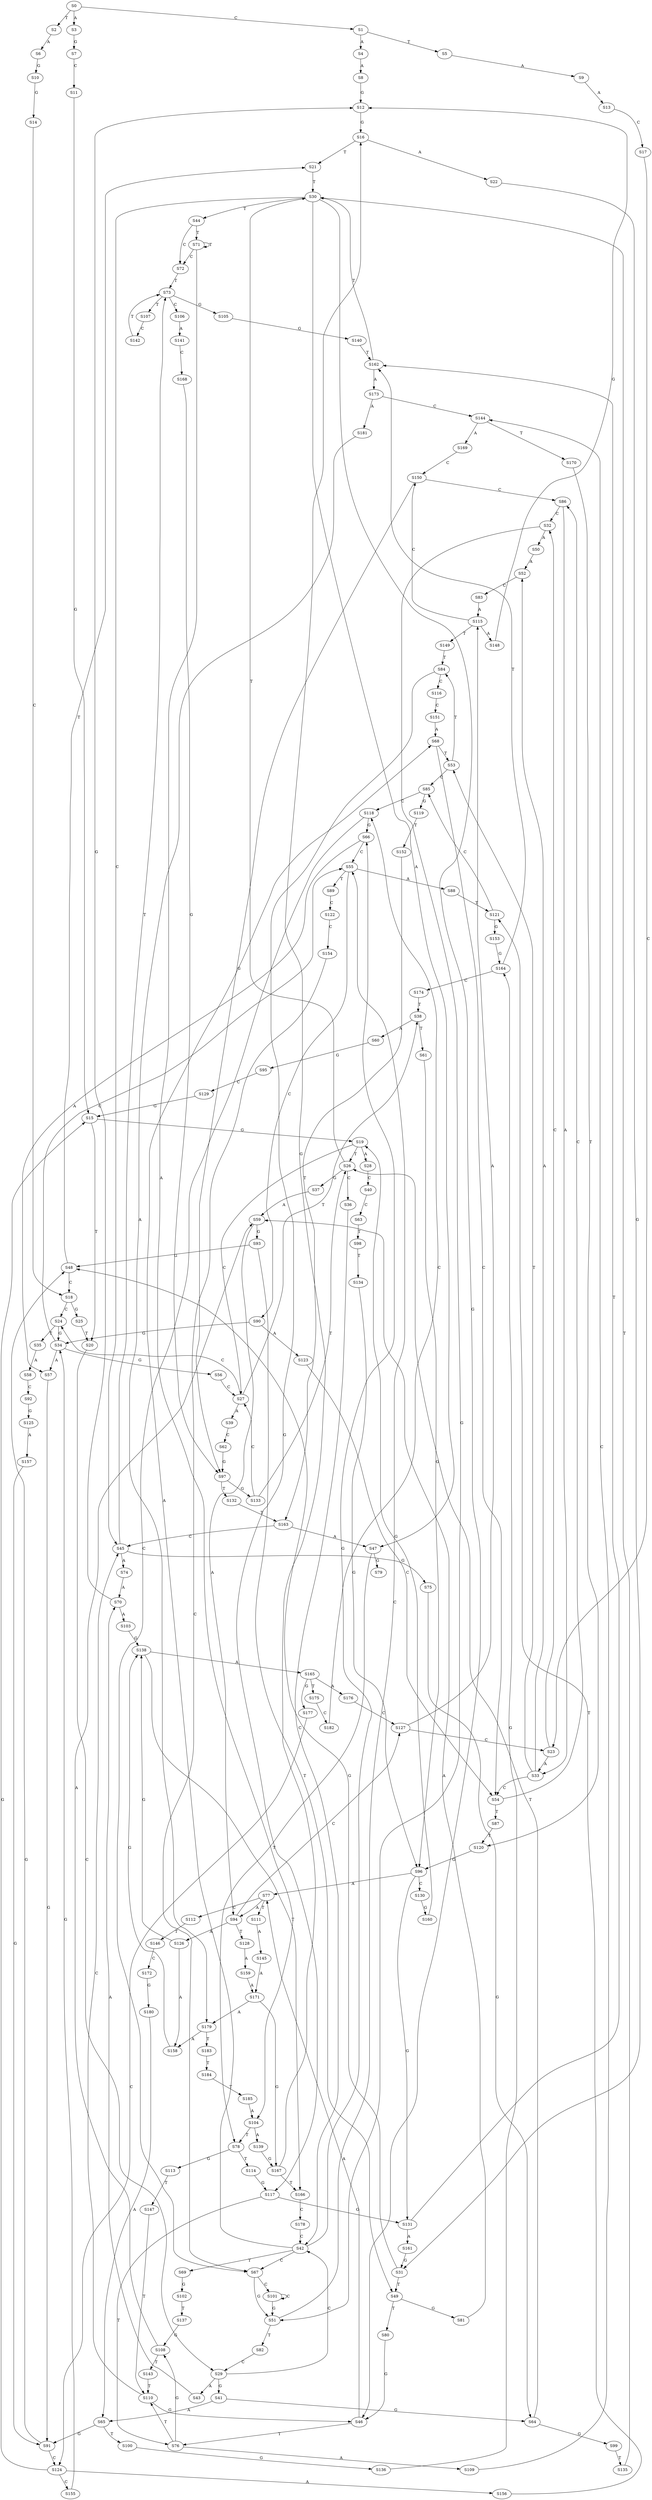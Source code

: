 strict digraph  {
	S0 -> S1 [ label = C ];
	S0 -> S2 [ label = T ];
	S0 -> S3 [ label = A ];
	S1 -> S4 [ label = A ];
	S1 -> S5 [ label = T ];
	S2 -> S6 [ label = A ];
	S3 -> S7 [ label = G ];
	S4 -> S8 [ label = A ];
	S5 -> S9 [ label = A ];
	S6 -> S10 [ label = G ];
	S7 -> S11 [ label = C ];
	S8 -> S12 [ label = G ];
	S9 -> S13 [ label = A ];
	S10 -> S14 [ label = G ];
	S11 -> S15 [ label = G ];
	S12 -> S16 [ label = G ];
	S13 -> S17 [ label = C ];
	S14 -> S18 [ label = C ];
	S15 -> S19 [ label = G ];
	S15 -> S20 [ label = T ];
	S16 -> S21 [ label = T ];
	S16 -> S22 [ label = A ];
	S17 -> S23 [ label = C ];
	S18 -> S24 [ label = C ];
	S18 -> S25 [ label = G ];
	S19 -> S26 [ label = T ];
	S19 -> S27 [ label = C ];
	S19 -> S28 [ label = A ];
	S20 -> S29 [ label = C ];
	S21 -> S30 [ label = T ];
	S22 -> S31 [ label = G ];
	S23 -> S32 [ label = C ];
	S23 -> S33 [ label = A ];
	S24 -> S34 [ label = G ];
	S24 -> S35 [ label = T ];
	S25 -> S20 [ label = T ];
	S26 -> S30 [ label = T ];
	S26 -> S36 [ label = C ];
	S26 -> S37 [ label = G ];
	S27 -> S38 [ label = T ];
	S27 -> S24 [ label = C ];
	S27 -> S39 [ label = A ];
	S28 -> S40 [ label = C ];
	S29 -> S41 [ label = G ];
	S29 -> S42 [ label = C ];
	S29 -> S43 [ label = A ];
	S30 -> S44 [ label = T ];
	S30 -> S45 [ label = C ];
	S30 -> S46 [ label = G ];
	S30 -> S47 [ label = A ];
	S31 -> S48 [ label = G ];
	S31 -> S49 [ label = T ];
	S32 -> S50 [ label = A ];
	S32 -> S51 [ label = G ];
	S33 -> S52 [ label = A ];
	S33 -> S53 [ label = T ];
	S33 -> S54 [ label = C ];
	S34 -> S55 [ label = C ];
	S34 -> S56 [ label = G ];
	S34 -> S57 [ label = A ];
	S35 -> S58 [ label = A ];
	S36 -> S42 [ label = C ];
	S37 -> S59 [ label = A ];
	S38 -> S60 [ label = A ];
	S38 -> S61 [ label = T ];
	S39 -> S62 [ label = C ];
	S40 -> S63 [ label = C ];
	S41 -> S64 [ label = G ];
	S41 -> S65 [ label = A ];
	S42 -> S66 [ label = G ];
	S42 -> S67 [ label = C ];
	S42 -> S68 [ label = A ];
	S42 -> S69 [ label = T ];
	S43 -> S70 [ label = A ];
	S44 -> S71 [ label = T ];
	S44 -> S72 [ label = C ];
	S45 -> S73 [ label = T ];
	S45 -> S74 [ label = A ];
	S45 -> S75 [ label = G ];
	S46 -> S76 [ label = T ];
	S46 -> S77 [ label = A ];
	S47 -> S78 [ label = T ];
	S47 -> S79 [ label = G ];
	S48 -> S21 [ label = T ];
	S48 -> S18 [ label = C ];
	S49 -> S80 [ label = T ];
	S49 -> S81 [ label = G ];
	S50 -> S52 [ label = A ];
	S51 -> S82 [ label = T ];
	S51 -> S55 [ label = C ];
	S52 -> S83 [ label = C ];
	S53 -> S84 [ label = T ];
	S53 -> S85 [ label = C ];
	S54 -> S86 [ label = C ];
	S54 -> S87 [ label = T ];
	S55 -> S88 [ label = A ];
	S55 -> S89 [ label = T ];
	S55 -> S90 [ label = C ];
	S56 -> S27 [ label = C ];
	S57 -> S91 [ label = G ];
	S58 -> S92 [ label = C ];
	S59 -> S93 [ label = G ];
	S59 -> S94 [ label = A ];
	S60 -> S95 [ label = G ];
	S61 -> S96 [ label = G ];
	S62 -> S97 [ label = G ];
	S63 -> S98 [ label = T ];
	S64 -> S26 [ label = T ];
	S64 -> S99 [ label = G ];
	S65 -> S91 [ label = G ];
	S65 -> S100 [ label = T ];
	S66 -> S57 [ label = A ];
	S66 -> S55 [ label = C ];
	S67 -> S101 [ label = C ];
	S67 -> S51 [ label = G ];
	S68 -> S54 [ label = C ];
	S68 -> S53 [ label = T ];
	S69 -> S102 [ label = G ];
	S70 -> S12 [ label = G ];
	S70 -> S103 [ label = A ];
	S71 -> S72 [ label = C ];
	S71 -> S104 [ label = A ];
	S71 -> S71 [ label = T ];
	S72 -> S73 [ label = T ];
	S73 -> S105 [ label = G ];
	S73 -> S106 [ label = C ];
	S73 -> S107 [ label = T ];
	S74 -> S70 [ label = A ];
	S75 -> S64 [ label = G ];
	S76 -> S108 [ label = G ];
	S76 -> S109 [ label = A ];
	S76 -> S110 [ label = T ];
	S77 -> S111 [ label = T ];
	S77 -> S94 [ label = A ];
	S77 -> S112 [ label = C ];
	S78 -> S113 [ label = G ];
	S78 -> S114 [ label = T ];
	S80 -> S46 [ label = G ];
	S81 -> S59 [ label = A ];
	S82 -> S29 [ label = C ];
	S83 -> S115 [ label = A ];
	S84 -> S116 [ label = C ];
	S84 -> S117 [ label = G ];
	S85 -> S118 [ label = C ];
	S85 -> S119 [ label = G ];
	S86 -> S33 [ label = A ];
	S86 -> S32 [ label = C ];
	S87 -> S120 [ label = T ];
	S88 -> S121 [ label = T ];
	S89 -> S122 [ label = C ];
	S90 -> S123 [ label = A ];
	S90 -> S34 [ label = G ];
	S91 -> S124 [ label = C ];
	S91 -> S48 [ label = G ];
	S92 -> S125 [ label = G ];
	S93 -> S48 [ label = G ];
	S93 -> S49 [ label = T ];
	S94 -> S126 [ label = A ];
	S94 -> S127 [ label = C ];
	S94 -> S128 [ label = T ];
	S95 -> S129 [ label = C ];
	S96 -> S130 [ label = C ];
	S96 -> S77 [ label = A ];
	S96 -> S131 [ label = G ];
	S97 -> S132 [ label = T ];
	S97 -> S133 [ label = G ];
	S98 -> S134 [ label = T ];
	S99 -> S135 [ label = T ];
	S100 -> S136 [ label = G ];
	S101 -> S51 [ label = G ];
	S101 -> S101 [ label = C ];
	S102 -> S137 [ label = T ];
	S103 -> S138 [ label = G ];
	S104 -> S78 [ label = T ];
	S104 -> S139 [ label = A ];
	S105 -> S140 [ label = G ];
	S106 -> S141 [ label = A ];
	S107 -> S142 [ label = C ];
	S108 -> S143 [ label = T ];
	S108 -> S59 [ label = A ];
	S109 -> S144 [ label = C ];
	S110 -> S45 [ label = C ];
	S110 -> S46 [ label = G ];
	S111 -> S145 [ label = A ];
	S112 -> S146 [ label = T ];
	S113 -> S147 [ label = T ];
	S114 -> S117 [ label = G ];
	S115 -> S148 [ label = A ];
	S115 -> S149 [ label = T ];
	S115 -> S150 [ label = C ];
	S116 -> S151 [ label = C ];
	S117 -> S131 [ label = G ];
	S117 -> S76 [ label = T ];
	S118 -> S67 [ label = C ];
	S118 -> S66 [ label = G ];
	S119 -> S152 [ label = T ];
	S120 -> S96 [ label = G ];
	S121 -> S85 [ label = C ];
	S121 -> S153 [ label = G ];
	S122 -> S154 [ label = C ];
	S123 -> S54 [ label = C ];
	S124 -> S15 [ label = G ];
	S124 -> S155 [ label = C ];
	S124 -> S156 [ label = A ];
	S125 -> S157 [ label = A ];
	S126 -> S158 [ label = A ];
	S126 -> S138 [ label = G ];
	S127 -> S115 [ label = A ];
	S127 -> S23 [ label = C ];
	S128 -> S159 [ label = A ];
	S129 -> S15 [ label = G ];
	S130 -> S160 [ label = G ];
	S131 -> S161 [ label = A ];
	S131 -> S162 [ label = T ];
	S132 -> S163 [ label = T ];
	S133 -> S27 [ label = C ];
	S133 -> S26 [ label = T ];
	S134 -> S96 [ label = G ];
	S135 -> S30 [ label = T ];
	S136 -> S164 [ label = G ];
	S137 -> S108 [ label = G ];
	S138 -> S165 [ label = A ];
	S138 -> S166 [ label = T ];
	S139 -> S167 [ label = G ];
	S140 -> S162 [ label = T ];
	S141 -> S168 [ label = C ];
	S142 -> S73 [ label = T ];
	S143 -> S110 [ label = T ];
	S144 -> S169 [ label = A ];
	S144 -> S170 [ label = T ];
	S145 -> S171 [ label = A ];
	S146 -> S172 [ label = C ];
	S147 -> S110 [ label = T ];
	S148 -> S12 [ label = G ];
	S149 -> S84 [ label = T ];
	S150 -> S86 [ label = C ];
	S150 -> S97 [ label = G ];
	S151 -> S68 [ label = A ];
	S152 -> S163 [ label = T ];
	S153 -> S164 [ label = G ];
	S154 -> S67 [ label = C ];
	S155 -> S34 [ label = G ];
	S156 -> S121 [ label = T ];
	S157 -> S91 [ label = G ];
	S158 -> S138 [ label = G ];
	S159 -> S171 [ label = A ];
	S160 -> S19 [ label = G ];
	S161 -> S31 [ label = G ];
	S162 -> S30 [ label = T ];
	S162 -> S173 [ label = A ];
	S163 -> S45 [ label = C ];
	S163 -> S47 [ label = A ];
	S164 -> S162 [ label = T ];
	S164 -> S174 [ label = C ];
	S165 -> S175 [ label = T ];
	S165 -> S176 [ label = A ];
	S165 -> S177 [ label = G ];
	S166 -> S178 [ label = C ];
	S167 -> S16 [ label = G ];
	S167 -> S166 [ label = T ];
	S168 -> S97 [ label = G ];
	S169 -> S150 [ label = C ];
	S170 -> S120 [ label = T ];
	S171 -> S167 [ label = G ];
	S171 -> S179 [ label = A ];
	S172 -> S180 [ label = G ];
	S173 -> S181 [ label = A ];
	S173 -> S144 [ label = C ];
	S174 -> S38 [ label = T ];
	S175 -> S182 [ label = C ];
	S176 -> S127 [ label = C ];
	S177 -> S124 [ label = C ];
	S178 -> S42 [ label = C ];
	S179 -> S183 [ label = T ];
	S179 -> S158 [ label = A ];
	S180 -> S65 [ label = A ];
	S181 -> S179 [ label = A ];
	S182 -> S118 [ label = C ];
	S183 -> S184 [ label = T ];
	S184 -> S185 [ label = T ];
	S185 -> S104 [ label = A ];
}
